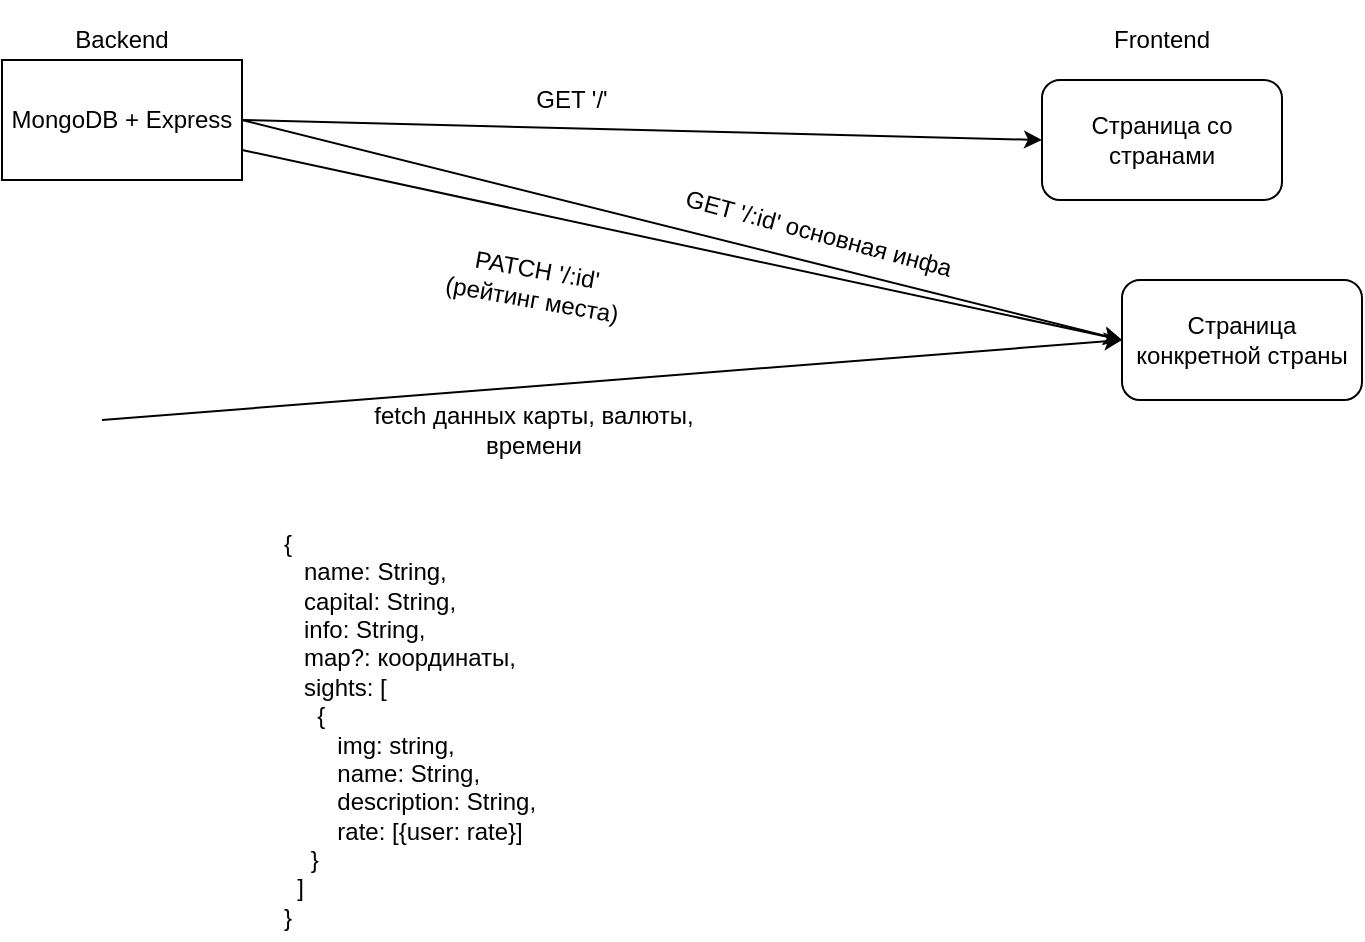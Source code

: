 <mxfile version="14.4.3" type="github">
  <diagram id="V7bD6tvDuis-bAX8pQNE" name="Page-1">
    <mxGraphModel dx="1038" dy="575" grid="1" gridSize="10" guides="1" tooltips="1" connect="1" arrows="1" fold="1" page="1" pageScale="1" pageWidth="827" pageHeight="1169" math="0" shadow="0">
      <root>
        <mxCell id="0" />
        <mxCell id="1" parent="0" />
        <mxCell id="rVa3kurJZuQboSxvV21v-3" value="Backend" style="text;html=1;strokeColor=none;fillColor=none;align=center;verticalAlign=middle;whiteSpace=wrap;rounded=0;" parent="1" vertex="1">
          <mxGeometry x="50" y="60" width="120" height="40" as="geometry" />
        </mxCell>
        <mxCell id="rVa3kurJZuQboSxvV21v-4" value="Frontend" style="text;html=1;strokeColor=none;fillColor=none;align=center;verticalAlign=middle;whiteSpace=wrap;rounded=0;" parent="1" vertex="1">
          <mxGeometry x="560" y="60" width="140" height="40" as="geometry" />
        </mxCell>
        <mxCell id="rVa3kurJZuQboSxvV21v-5" value="MongoDB + Express" style="rounded=0;whiteSpace=wrap;html=1;" parent="1" vertex="1">
          <mxGeometry x="50" y="90" width="120" height="60" as="geometry" />
        </mxCell>
        <mxCell id="rVa3kurJZuQboSxvV21v-6" value="Страница со странами" style="rounded=1;whiteSpace=wrap;html=1;" parent="1" vertex="1">
          <mxGeometry x="570" y="100" width="120" height="60" as="geometry" />
        </mxCell>
        <mxCell id="rVa3kurJZuQboSxvV21v-7" value="&lt;div&gt;Страница конкретной страны&lt;/div&gt;" style="rounded=1;whiteSpace=wrap;html=1;" parent="1" vertex="1">
          <mxGeometry x="610" y="200" width="120" height="60" as="geometry" />
        </mxCell>
        <mxCell id="rVa3kurJZuQboSxvV21v-11" value="" style="endArrow=classic;html=1;exitX=1;exitY=0.5;exitDx=0;exitDy=0;entryX=0;entryY=0.5;entryDx=0;entryDy=0;" parent="1" source="rVa3kurJZuQboSxvV21v-5" target="rVa3kurJZuQboSxvV21v-6" edge="1">
          <mxGeometry width="50" height="50" relative="1" as="geometry">
            <mxPoint x="370" y="290" as="sourcePoint" />
            <mxPoint x="420" y="240" as="targetPoint" />
            <Array as="points" />
          </mxGeometry>
        </mxCell>
        <mxCell id="rVa3kurJZuQboSxvV21v-12" value="GET &#39;/&#39;" style="text;html=1;strokeColor=none;fillColor=none;align=center;verticalAlign=middle;whiteSpace=wrap;rounded=0;" parent="1" vertex="1">
          <mxGeometry x="270" y="100" width="130" height="20" as="geometry" />
        </mxCell>
        <mxCell id="rVa3kurJZuQboSxvV21v-13" value="" style="endArrow=classic;html=1;exitX=1;exitY=0.5;exitDx=0;exitDy=0;entryX=0;entryY=0.5;entryDx=0;entryDy=0;" parent="1" source="rVa3kurJZuQboSxvV21v-5" target="rVa3kurJZuQboSxvV21v-7" edge="1">
          <mxGeometry width="50" height="50" relative="1" as="geometry">
            <mxPoint x="370" y="290" as="sourcePoint" />
            <mxPoint x="420" y="240" as="targetPoint" />
          </mxGeometry>
        </mxCell>
        <mxCell id="rVa3kurJZuQboSxvV21v-14" value="GET &#39;/:id&#39; основная инфа" style="text;html=1;strokeColor=none;fillColor=none;align=center;verticalAlign=middle;whiteSpace=wrap;rounded=0;rotation=15;" parent="1" vertex="1">
          <mxGeometry x="379.12" y="166.65" width="159.42" height="20" as="geometry" />
        </mxCell>
        <mxCell id="rVa3kurJZuQboSxvV21v-15" value="" style="endArrow=classic;html=1;entryX=0;entryY=0.5;entryDx=0;entryDy=0;" parent="1" target="rVa3kurJZuQboSxvV21v-7" edge="1">
          <mxGeometry width="50" height="50" relative="1" as="geometry">
            <mxPoint x="100" y="270" as="sourcePoint" />
            <mxPoint x="570" y="220" as="targetPoint" />
          </mxGeometry>
        </mxCell>
        <mxCell id="rVa3kurJZuQboSxvV21v-16" value="fetch данных карты, валюты, времени" style="text;html=1;strokeColor=none;fillColor=none;align=center;verticalAlign=middle;whiteSpace=wrap;rounded=0;rotation=0;" parent="1" vertex="1">
          <mxGeometry x="232.21" y="260" width="167.79" height="30" as="geometry" />
        </mxCell>
        <mxCell id="rVa3kurJZuQboSxvV21v-17" value="" style="endArrow=classic;html=1;exitX=1;exitY=0.75;exitDx=0;exitDy=0;entryX=0;entryY=0.5;entryDx=0;entryDy=0;" parent="1" source="rVa3kurJZuQboSxvV21v-5" target="rVa3kurJZuQboSxvV21v-7" edge="1">
          <mxGeometry width="50" height="50" relative="1" as="geometry">
            <mxPoint x="370" y="290" as="sourcePoint" />
            <mxPoint x="580" y="200" as="targetPoint" />
          </mxGeometry>
        </mxCell>
        <mxCell id="rVa3kurJZuQboSxvV21v-18" value="&lt;div&gt;PATCH &#39;/:id&#39;&lt;/div&gt;&lt;div&gt;(рейтинг места)&lt;/div&gt;" style="text;html=1;strokeColor=none;fillColor=none;align=center;verticalAlign=middle;whiteSpace=wrap;rounded=0;rotation=10;" parent="1" vertex="1">
          <mxGeometry x="220.66" y="186.65" width="190.88" height="30" as="geometry" />
        </mxCell>
        <mxCell id="rVa3kurJZuQboSxvV21v-21" value="&lt;div align=&quot;left&quot;&gt;{&lt;/div&gt;&lt;div align=&quot;left&quot;&gt;&amp;nbsp;&amp;nbsp; name: String,&lt;/div&gt;&lt;div align=&quot;left&quot;&gt;&amp;nbsp;&amp;nbsp; capital: String,&lt;/div&gt;&lt;div align=&quot;left&quot;&gt;&amp;nbsp;&amp;nbsp; info: String,&lt;/div&gt;&lt;div align=&quot;left&quot;&gt;&amp;nbsp;&amp;nbsp; map?: координаты,&lt;/div&gt;&lt;div align=&quot;left&quot;&gt;&amp;nbsp;&amp;nbsp; sights: [&lt;/div&gt;&lt;div align=&quot;left&quot;&gt;&amp;nbsp;&amp;nbsp;&amp;nbsp;&amp;nbsp; {&lt;/div&gt;&lt;div align=&quot;left&quot;&gt;&amp;nbsp;&amp;nbsp;&amp;nbsp;&amp;nbsp;&amp;nbsp;&amp;nbsp;&amp;nbsp; img: string,&lt;/div&gt;&lt;div align=&quot;left&quot;&gt;&amp;nbsp;&amp;nbsp;&amp;nbsp;&amp;nbsp;&amp;nbsp;&amp;nbsp;&amp;nbsp; name: String,&lt;/div&gt;&lt;div align=&quot;left&quot;&gt;&amp;nbsp;&amp;nbsp;&amp;nbsp;&amp;nbsp;&amp;nbsp;&amp;nbsp;&amp;nbsp; description: String,&lt;/div&gt;&lt;div align=&quot;left&quot;&gt;&amp;nbsp;&amp;nbsp;&amp;nbsp;&amp;nbsp;&amp;nbsp;&amp;nbsp;&amp;nbsp; rate: [{user: rate}]&lt;br&gt;&lt;/div&gt;&lt;div align=&quot;left&quot;&gt;&amp;nbsp;&amp;nbsp;&amp;nbsp; }&lt;br&gt;&lt;/div&gt;&lt;div align=&quot;left&quot;&gt;&amp;nbsp; ]&lt;br&gt;&lt;/div&gt;&lt;div align=&quot;left&quot;&gt;}&lt;br&gt;&lt;/div&gt;" style="text;html=1;strokeColor=none;fillColor=none;align=left;verticalAlign=middle;whiteSpace=wrap;rounded=0;" parent="1" vertex="1">
          <mxGeometry x="188.54" y="320" width="441.46" height="210" as="geometry" />
        </mxCell>
      </root>
    </mxGraphModel>
  </diagram>
</mxfile>
